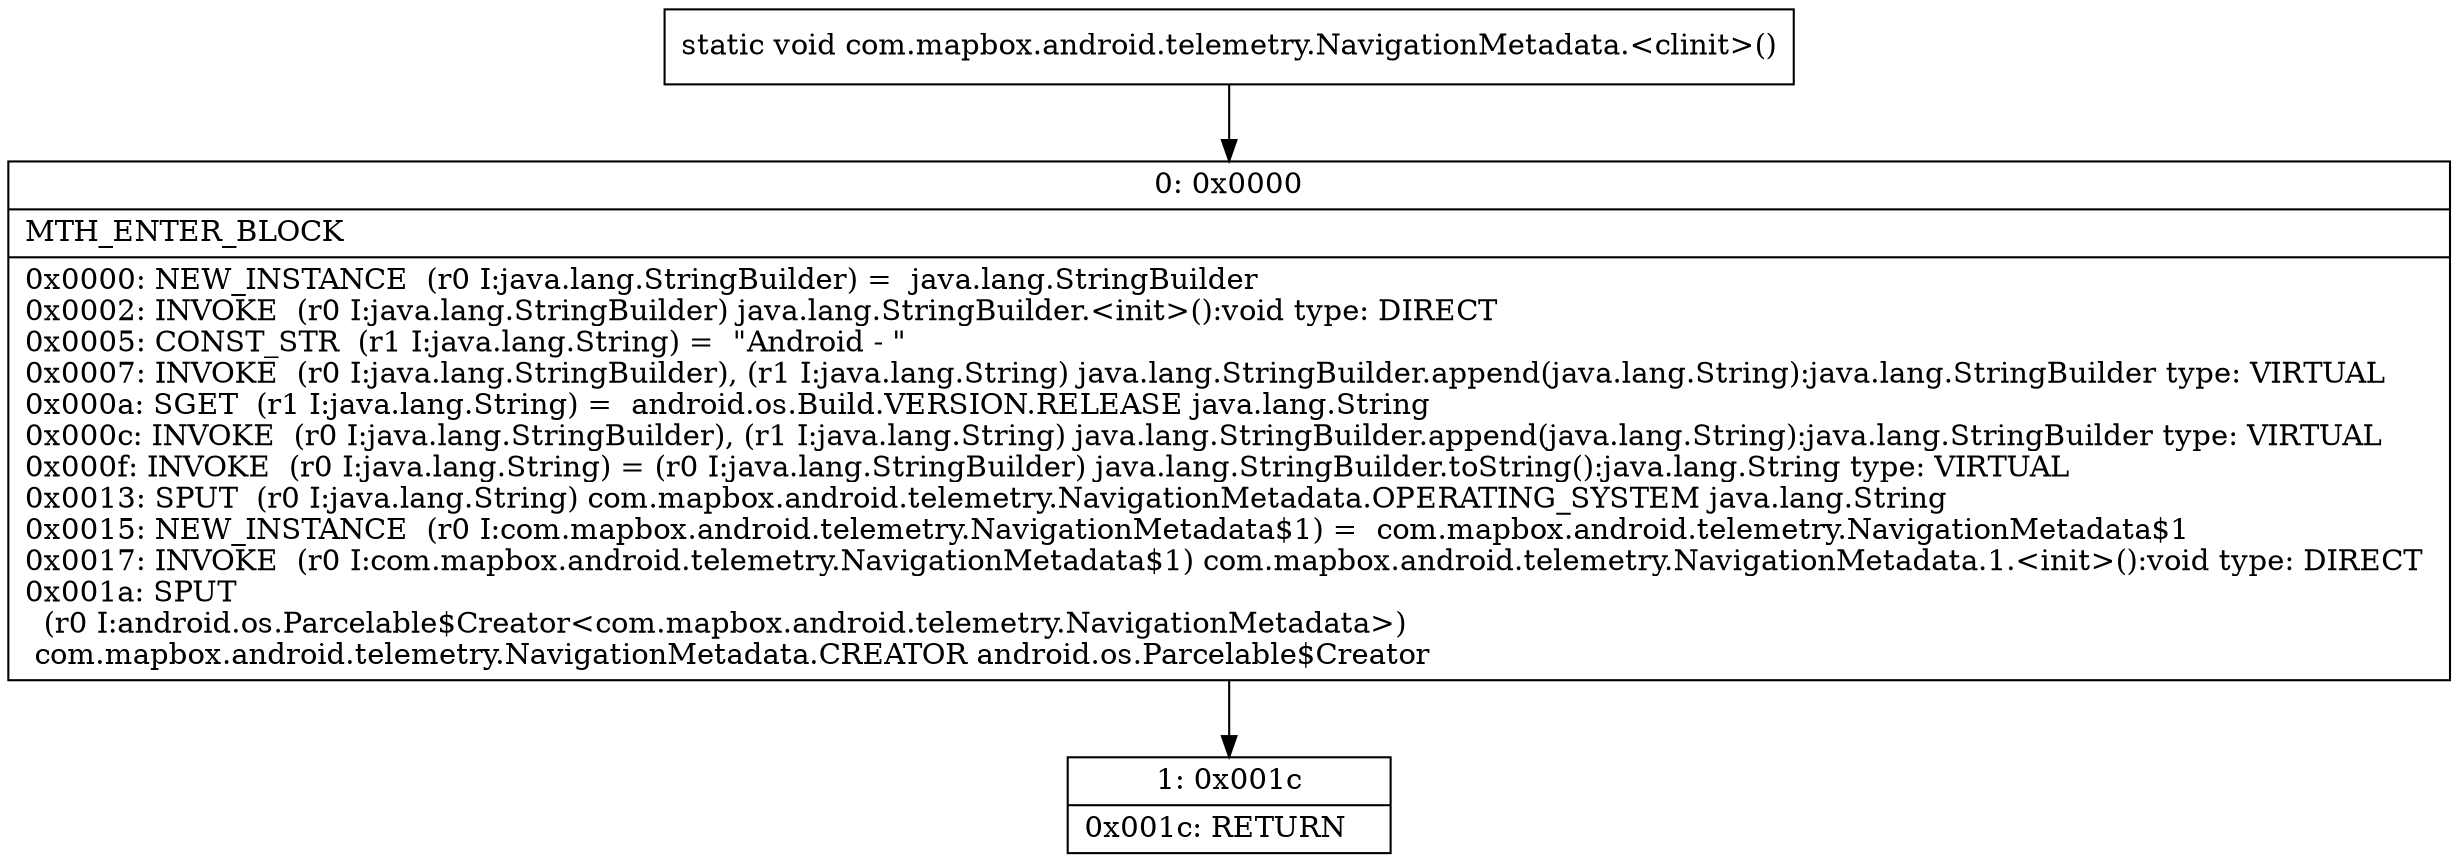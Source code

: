 digraph "CFG forcom.mapbox.android.telemetry.NavigationMetadata.\<clinit\>()V" {
Node_0 [shape=record,label="{0\:\ 0x0000|MTH_ENTER_BLOCK\l|0x0000: NEW_INSTANCE  (r0 I:java.lang.StringBuilder) =  java.lang.StringBuilder \l0x0002: INVOKE  (r0 I:java.lang.StringBuilder) java.lang.StringBuilder.\<init\>():void type: DIRECT \l0x0005: CONST_STR  (r1 I:java.lang.String) =  \"Android \- \" \l0x0007: INVOKE  (r0 I:java.lang.StringBuilder), (r1 I:java.lang.String) java.lang.StringBuilder.append(java.lang.String):java.lang.StringBuilder type: VIRTUAL \l0x000a: SGET  (r1 I:java.lang.String) =  android.os.Build.VERSION.RELEASE java.lang.String \l0x000c: INVOKE  (r0 I:java.lang.StringBuilder), (r1 I:java.lang.String) java.lang.StringBuilder.append(java.lang.String):java.lang.StringBuilder type: VIRTUAL \l0x000f: INVOKE  (r0 I:java.lang.String) = (r0 I:java.lang.StringBuilder) java.lang.StringBuilder.toString():java.lang.String type: VIRTUAL \l0x0013: SPUT  (r0 I:java.lang.String) com.mapbox.android.telemetry.NavigationMetadata.OPERATING_SYSTEM java.lang.String \l0x0015: NEW_INSTANCE  (r0 I:com.mapbox.android.telemetry.NavigationMetadata$1) =  com.mapbox.android.telemetry.NavigationMetadata$1 \l0x0017: INVOKE  (r0 I:com.mapbox.android.telemetry.NavigationMetadata$1) com.mapbox.android.telemetry.NavigationMetadata.1.\<init\>():void type: DIRECT \l0x001a: SPUT  \l  (r0 I:android.os.Parcelable$Creator\<com.mapbox.android.telemetry.NavigationMetadata\>)\l com.mapbox.android.telemetry.NavigationMetadata.CREATOR android.os.Parcelable$Creator \l}"];
Node_1 [shape=record,label="{1\:\ 0x001c|0x001c: RETURN   \l}"];
MethodNode[shape=record,label="{static void com.mapbox.android.telemetry.NavigationMetadata.\<clinit\>() }"];
MethodNode -> Node_0;
Node_0 -> Node_1;
}

